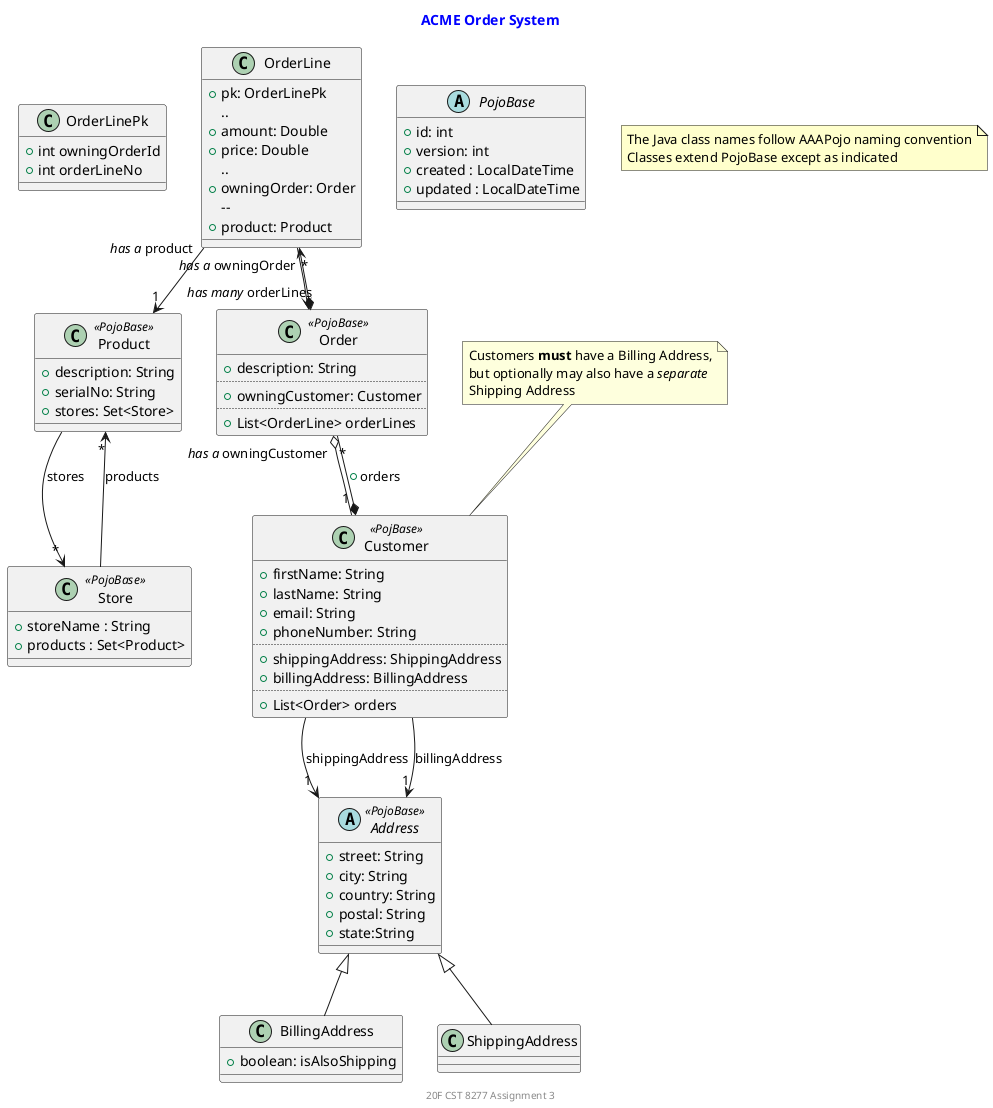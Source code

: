 @startuml
skinparam titleFontColor #0000FF
title ACME Order System

together {
    note as note1 #FFFFCC
      The Java class names follow AAAPojo naming convention
      Classes extend PojoBase except as indicated
    end note
    
    abstract class PojoBase {
        +id: int
        +version: int
        +created : LocalDateTime 
        +updated : LocalDateTime
    }
}

together {
  abstract class Address << PojoBase >> {
    +street: String
    +city: String
    +country: String
    +postal: String
    +state:String
  }

  class BillingAddress extends Address {
    +boolean: isAlsoShipping
  }

  class ShippingAddress extends Address {
  }
}

class Customer << PojBase >> {
    +firstName: String
    +lastName: String
    +email: String
    +phoneNumber: String
    ..
    +shippingAddress: ShippingAddress
    +billingAddress: BillingAddress
    ..
    +List<Order> orders
}
note top of Customer
  Customers <b>must</b> have a Billing Address,
  but optionally may also have a <i>separate</i>
  Shipping Address
end note

Customer --> "1" Address : shippingAddress
Customer --> "1" Address : billingAddress

together {
    class Product << PojoBase >> {
        +description: String 
        +serialNo: String
        +stores: Set<Store>
    }
    class Store << PojoBase >> {
        +storeName : String 
        +products : Set<Product>
    }
    
    Product --> "*" Store : stores
    Store --> "*" Product : products
}

together {
    class OrderLinePk {
      +int owningOrderId
      +int orderLineNo
    }
    class OrderLine {
      +pk: OrderLinePk
       ..
      +amount: Double
      +price: Double
       ..
      +owningOrder: Order
       --
      +product: Product
    }
    OrderLinePk -[hidden] OrderLine
}

class Order << PojoBase >> {
    +description: String
    ..
    +owningCustomer: Customer
  ..
    +List<OrderLine> orderLines
}

Customer *-- "*" Order : +orders
Order " <i>has a</i> owningCustomer" o-- "1"  Customer
Order " <i>has many</i> orderLines" *--> "*" OrderLine
OrderLine " <i>has a</i> owningOrder" -->  Order
OrderLine " <i>has a</i> product" --> "1" Product

footer
20F CST 8277 Assignment 3
endfooter
@enduml